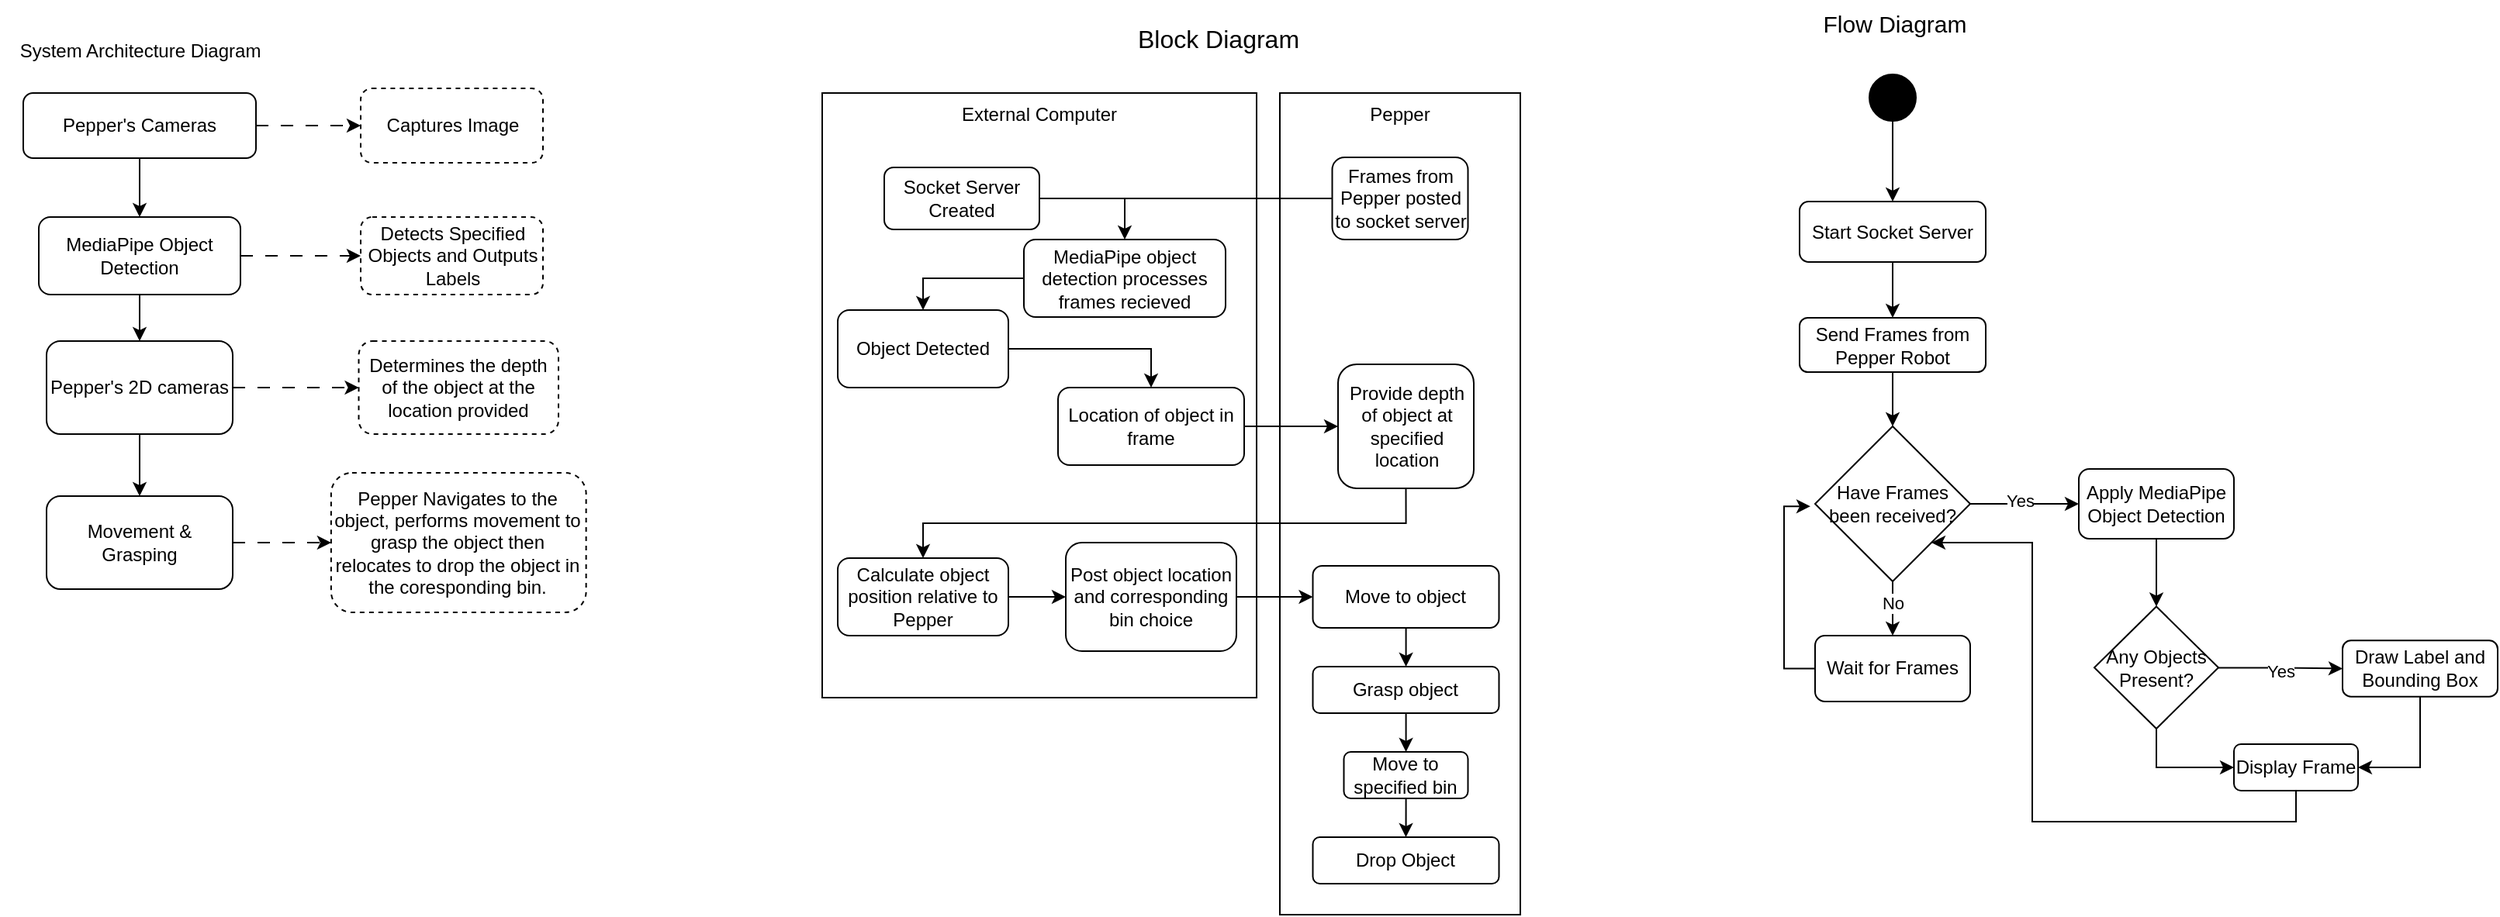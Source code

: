 <mxfile version="26.0.14">
  <diagram name="Page-1" id="d91iVZBktOoqk5Nxm2JA">
    <mxGraphModel dx="1195" dy="615" grid="1" gridSize="10" guides="1" tooltips="1" connect="1" arrows="1" fold="1" page="1" pageScale="1" pageWidth="827" pageHeight="1169" math="0" shadow="0">
      <root>
        <mxCell id="0" />
        <mxCell id="1" parent="0" />
        <mxCell id="hAFXoPp_balmU8CgIpgm-49" value="Pepper" style="rounded=0;whiteSpace=wrap;html=1;verticalAlign=top;" parent="1" vertex="1">
          <mxGeometry x="845" y="90" width="155" height="530" as="geometry" />
        </mxCell>
        <mxCell id="hAFXoPp_balmU8CgIpgm-47" value="External Computer" style="rounded=0;whiteSpace=wrap;html=1;verticalAlign=top;" parent="1" vertex="1">
          <mxGeometry x="550" y="90" width="280" height="390" as="geometry" />
        </mxCell>
        <mxCell id="hAFXoPp_balmU8CgIpgm-1" value="System Architecture Diagram" style="text;html=1;align=center;verticalAlign=middle;resizable=0;points=[];autosize=1;strokeColor=none;fillColor=none;" parent="1" vertex="1">
          <mxGeometry x="20" y="48" width="180" height="30" as="geometry" />
        </mxCell>
        <mxCell id="hAFXoPp_balmU8CgIpgm-16" style="edgeStyle=orthogonalEdgeStyle;rounded=0;orthogonalLoop=1;jettySize=auto;html=1;dashed=1;dashPattern=8 8;" parent="1" source="hAFXoPp_balmU8CgIpgm-4" target="hAFXoPp_balmU8CgIpgm-15" edge="1">
          <mxGeometry relative="1" as="geometry" />
        </mxCell>
        <mxCell id="hAFXoPp_balmU8CgIpgm-18" style="edgeStyle=orthogonalEdgeStyle;rounded=0;orthogonalLoop=1;jettySize=auto;html=1;entryX=0.5;entryY=0;entryDx=0;entryDy=0;" parent="1" source="hAFXoPp_balmU8CgIpgm-4" target="hAFXoPp_balmU8CgIpgm-5" edge="1">
          <mxGeometry relative="1" as="geometry" />
        </mxCell>
        <mxCell id="hAFXoPp_balmU8CgIpgm-4" value="Pepper&#39;s Cameras" style="rounded=1;whiteSpace=wrap;html=1;" parent="1" vertex="1">
          <mxGeometry x="35" y="90" width="150" height="42" as="geometry" />
        </mxCell>
        <mxCell id="hAFXoPp_balmU8CgIpgm-20" style="edgeStyle=orthogonalEdgeStyle;rounded=0;orthogonalLoop=1;jettySize=auto;html=1;entryX=0;entryY=0.5;entryDx=0;entryDy=0;dashed=1;dashPattern=8 8;" parent="1" source="hAFXoPp_balmU8CgIpgm-5" target="hAFXoPp_balmU8CgIpgm-19" edge="1">
          <mxGeometry relative="1" as="geometry" />
        </mxCell>
        <mxCell id="hAFXoPp_balmU8CgIpgm-23" style="edgeStyle=orthogonalEdgeStyle;rounded=0;orthogonalLoop=1;jettySize=auto;html=1;entryX=0.5;entryY=0;entryDx=0;entryDy=0;" parent="1" source="hAFXoPp_balmU8CgIpgm-5" target="hAFXoPp_balmU8CgIpgm-21" edge="1">
          <mxGeometry relative="1" as="geometry" />
        </mxCell>
        <mxCell id="hAFXoPp_balmU8CgIpgm-5" value="MediaPipe Object Detection" style="rounded=1;whiteSpace=wrap;html=1;" parent="1" vertex="1">
          <mxGeometry x="45" y="170" width="130" height="50" as="geometry" />
        </mxCell>
        <mxCell id="hAFXoPp_balmU8CgIpgm-15" value="Captures Image" style="rounded=1;whiteSpace=wrap;html=1;dashed=1;" parent="1" vertex="1">
          <mxGeometry x="252.5" y="87" width="117.5" height="48" as="geometry" />
        </mxCell>
        <mxCell id="hAFXoPp_balmU8CgIpgm-19" value="Detects Specified Objects and Outputs Labels" style="rounded=1;whiteSpace=wrap;html=1;dashed=1;" parent="1" vertex="1">
          <mxGeometry x="252.5" y="170" width="117.5" height="50" as="geometry" />
        </mxCell>
        <mxCell id="hAFXoPp_balmU8CgIpgm-24" style="edgeStyle=orthogonalEdgeStyle;rounded=0;orthogonalLoop=1;jettySize=auto;html=1;dashed=1;dashPattern=8 8;" parent="1" source="hAFXoPp_balmU8CgIpgm-21" target="hAFXoPp_balmU8CgIpgm-22" edge="1">
          <mxGeometry relative="1" as="geometry" />
        </mxCell>
        <mxCell id="hAFXoPp_balmU8CgIpgm-26" style="edgeStyle=orthogonalEdgeStyle;rounded=0;orthogonalLoop=1;jettySize=auto;html=1;entryX=0.5;entryY=0;entryDx=0;entryDy=0;" parent="1" source="hAFXoPp_balmU8CgIpgm-21" target="hAFXoPp_balmU8CgIpgm-25" edge="1">
          <mxGeometry relative="1" as="geometry" />
        </mxCell>
        <mxCell id="hAFXoPp_balmU8CgIpgm-21" value="Pepper&#39;s 2D cameras" style="rounded=1;whiteSpace=wrap;html=1;" parent="1" vertex="1">
          <mxGeometry x="50" y="250" width="120" height="60" as="geometry" />
        </mxCell>
        <mxCell id="hAFXoPp_balmU8CgIpgm-22" value="Determines the depth of the object at the location provided" style="rounded=1;whiteSpace=wrap;html=1;dashed=1;" parent="1" vertex="1">
          <mxGeometry x="251.25" y="250" width="128.75" height="60" as="geometry" />
        </mxCell>
        <mxCell id="hAFXoPp_balmU8CgIpgm-28" style="edgeStyle=orthogonalEdgeStyle;rounded=0;orthogonalLoop=1;jettySize=auto;html=1;dashed=1;dashPattern=8 8;" parent="1" source="hAFXoPp_balmU8CgIpgm-25" target="hAFXoPp_balmU8CgIpgm-27" edge="1">
          <mxGeometry relative="1" as="geometry" />
        </mxCell>
        <mxCell id="hAFXoPp_balmU8CgIpgm-25" value="Movement &amp;amp; Grasping" style="rounded=1;whiteSpace=wrap;html=1;" parent="1" vertex="1">
          <mxGeometry x="50" y="350" width="120" height="60" as="geometry" />
        </mxCell>
        <mxCell id="hAFXoPp_balmU8CgIpgm-27" value="Pepper Navigates to the object, performs movement to grasp the object then relocates to drop the object in the coresponding bin." style="rounded=1;whiteSpace=wrap;html=1;dashed=1;" parent="1" vertex="1">
          <mxGeometry x="233.44" y="335" width="164.37" height="90" as="geometry" />
        </mxCell>
        <mxCell id="hAFXoPp_balmU8CgIpgm-29" value="Block Diagram" style="text;html=1;align=center;verticalAlign=middle;resizable=0;points=[];autosize=1;strokeColor=none;fillColor=none;fontSize=16;" parent="1" vertex="1">
          <mxGeometry x="740" y="40" width="130" height="30" as="geometry" />
        </mxCell>
        <mxCell id="hAFXoPp_balmU8CgIpgm-50" style="edgeStyle=orthogonalEdgeStyle;rounded=0;orthogonalLoop=1;jettySize=auto;html=1;exitX=1;exitY=0.5;exitDx=0;exitDy=0;" parent="1" source="hAFXoPp_balmU8CgIpgm-30" target="hAFXoPp_balmU8CgIpgm-32" edge="1">
          <mxGeometry relative="1" as="geometry" />
        </mxCell>
        <mxCell id="hAFXoPp_balmU8CgIpgm-30" value="Socket Server Created" style="rounded=1;whiteSpace=wrap;html=1;" parent="1" vertex="1">
          <mxGeometry x="590" y="138" width="100" height="40" as="geometry" />
        </mxCell>
        <mxCell id="hAFXoPp_balmU8CgIpgm-53" style="edgeStyle=orthogonalEdgeStyle;rounded=0;orthogonalLoop=1;jettySize=auto;html=1;endArrow=none;endFill=0;" parent="1" source="hAFXoPp_balmU8CgIpgm-31" edge="1">
          <mxGeometry relative="1" as="geometry">
            <mxPoint x="700" y="158" as="targetPoint" />
          </mxGeometry>
        </mxCell>
        <mxCell id="hAFXoPp_balmU8CgIpgm-31" value="Frames from Pepper posted to socket server" style="rounded=1;whiteSpace=wrap;html=1;" parent="1" vertex="1">
          <mxGeometry x="878.75" y="131.5" width="87.5" height="53" as="geometry" />
        </mxCell>
        <mxCell id="hAFXoPp_balmU8CgIpgm-54" style="edgeStyle=orthogonalEdgeStyle;rounded=0;orthogonalLoop=1;jettySize=auto;html=1;entryX=0.5;entryY=0;entryDx=0;entryDy=0;" parent="1" source="hAFXoPp_balmU8CgIpgm-32" target="hAFXoPp_balmU8CgIpgm-35" edge="1">
          <mxGeometry relative="1" as="geometry" />
        </mxCell>
        <mxCell id="hAFXoPp_balmU8CgIpgm-32" value="MediaPipe object detection processes frames recieved" style="rounded=1;whiteSpace=wrap;html=1;" parent="1" vertex="1">
          <mxGeometry x="680" y="184.5" width="130" height="50" as="geometry" />
        </mxCell>
        <mxCell id="hAFXoPp_balmU8CgIpgm-63" style="edgeStyle=orthogonalEdgeStyle;rounded=0;orthogonalLoop=1;jettySize=auto;html=1;entryX=0.5;entryY=0;entryDx=0;entryDy=0;" parent="1" source="hAFXoPp_balmU8CgIpgm-35" target="hAFXoPp_balmU8CgIpgm-36" edge="1">
          <mxGeometry relative="1" as="geometry" />
        </mxCell>
        <mxCell id="hAFXoPp_balmU8CgIpgm-35" value="Object Detected" style="rounded=1;whiteSpace=wrap;html=1;" parent="1" vertex="1">
          <mxGeometry x="560" y="230" width="110" height="50" as="geometry" />
        </mxCell>
        <mxCell id="hAFXoPp_balmU8CgIpgm-56" style="edgeStyle=orthogonalEdgeStyle;rounded=0;orthogonalLoop=1;jettySize=auto;html=1;" parent="1" source="hAFXoPp_balmU8CgIpgm-36" target="hAFXoPp_balmU8CgIpgm-37" edge="1">
          <mxGeometry relative="1" as="geometry" />
        </mxCell>
        <mxCell id="hAFXoPp_balmU8CgIpgm-36" value="Location of object in frame" style="rounded=1;whiteSpace=wrap;html=1;" parent="1" vertex="1">
          <mxGeometry x="702" y="280" width="120" height="50" as="geometry" />
        </mxCell>
        <mxCell id="hAFXoPp_balmU8CgIpgm-57" style="edgeStyle=orthogonalEdgeStyle;rounded=0;orthogonalLoop=1;jettySize=auto;html=1;exitX=0.5;exitY=1;exitDx=0;exitDy=0;" parent="1" source="hAFXoPp_balmU8CgIpgm-37" target="hAFXoPp_balmU8CgIpgm-39" edge="1">
          <mxGeometry relative="1" as="geometry" />
        </mxCell>
        <mxCell id="hAFXoPp_balmU8CgIpgm-37" value="Provide depth of object at specified location" style="rounded=1;whiteSpace=wrap;html=1;" parent="1" vertex="1">
          <mxGeometry x="882.5" y="265" width="87.5" height="80" as="geometry" />
        </mxCell>
        <mxCell id="hAFXoPp_balmU8CgIpgm-64" style="edgeStyle=orthogonalEdgeStyle;rounded=0;orthogonalLoop=1;jettySize=auto;html=1;" parent="1" source="hAFXoPp_balmU8CgIpgm-39" target="hAFXoPp_balmU8CgIpgm-41" edge="1">
          <mxGeometry relative="1" as="geometry" />
        </mxCell>
        <mxCell id="hAFXoPp_balmU8CgIpgm-39" value="Calculate object position relative to Pepper" style="rounded=1;whiteSpace=wrap;html=1;" parent="1" vertex="1">
          <mxGeometry x="560" y="390" width="110" height="50" as="geometry" />
        </mxCell>
        <mxCell id="hAFXoPp_balmU8CgIpgm-65" style="edgeStyle=orthogonalEdgeStyle;rounded=0;orthogonalLoop=1;jettySize=auto;html=1;entryX=0;entryY=0.5;entryDx=0;entryDy=0;" parent="1" source="hAFXoPp_balmU8CgIpgm-41" target="hAFXoPp_balmU8CgIpgm-42" edge="1">
          <mxGeometry relative="1" as="geometry" />
        </mxCell>
        <mxCell id="hAFXoPp_balmU8CgIpgm-41" value="Post object location and corresponding bin choice" style="rounded=1;whiteSpace=wrap;html=1;" parent="1" vertex="1">
          <mxGeometry x="707" y="380" width="110" height="70" as="geometry" />
        </mxCell>
        <mxCell id="hAFXoPp_balmU8CgIpgm-60" style="edgeStyle=orthogonalEdgeStyle;rounded=0;orthogonalLoop=1;jettySize=auto;html=1;" parent="1" source="hAFXoPp_balmU8CgIpgm-42" target="hAFXoPp_balmU8CgIpgm-43" edge="1">
          <mxGeometry relative="1" as="geometry" />
        </mxCell>
        <mxCell id="hAFXoPp_balmU8CgIpgm-42" value="Move to object" style="rounded=1;whiteSpace=wrap;html=1;" parent="1" vertex="1">
          <mxGeometry x="866.25" y="395" width="120" height="40" as="geometry" />
        </mxCell>
        <mxCell id="hAFXoPp_balmU8CgIpgm-61" style="edgeStyle=orthogonalEdgeStyle;rounded=0;orthogonalLoop=1;jettySize=auto;html=1;" parent="1" source="hAFXoPp_balmU8CgIpgm-43" target="hAFXoPp_balmU8CgIpgm-44" edge="1">
          <mxGeometry relative="1" as="geometry" />
        </mxCell>
        <mxCell id="hAFXoPp_balmU8CgIpgm-43" value="Grasp object" style="rounded=1;whiteSpace=wrap;html=1;" parent="1" vertex="1">
          <mxGeometry x="866.25" y="460" width="120" height="30" as="geometry" />
        </mxCell>
        <mxCell id="hAFXoPp_balmU8CgIpgm-62" style="edgeStyle=orthogonalEdgeStyle;rounded=0;orthogonalLoop=1;jettySize=auto;html=1;entryX=0.5;entryY=0;entryDx=0;entryDy=0;" parent="1" source="hAFXoPp_balmU8CgIpgm-44" target="hAFXoPp_balmU8CgIpgm-45" edge="1">
          <mxGeometry relative="1" as="geometry" />
        </mxCell>
        <mxCell id="hAFXoPp_balmU8CgIpgm-44" value="Move to specified bin" style="rounded=1;whiteSpace=wrap;html=1;" parent="1" vertex="1">
          <mxGeometry x="886.25" y="515" width="80" height="30" as="geometry" />
        </mxCell>
        <mxCell id="hAFXoPp_balmU8CgIpgm-45" value="Drop Object" style="rounded=1;whiteSpace=wrap;html=1;" parent="1" vertex="1">
          <mxGeometry x="866.25" y="570" width="120" height="30" as="geometry" />
        </mxCell>
        <mxCell id="u87LNE0uiKQRKSDfqWR6-1" value="&lt;font style=&quot;font-size: 15px;&quot;&gt;Flow Diagram&lt;/font&gt;" style="text;html=1;align=center;verticalAlign=middle;resizable=0;points=[];autosize=1;strokeColor=none;fillColor=none;" vertex="1" parent="1">
          <mxGeometry x="1181" y="30" width="120" height="30" as="geometry" />
        </mxCell>
        <mxCell id="u87LNE0uiKQRKSDfqWR6-6" style="edgeStyle=orthogonalEdgeStyle;rounded=0;orthogonalLoop=1;jettySize=auto;html=1;entryX=0.5;entryY=0;entryDx=0;entryDy=0;" edge="1" parent="1" source="u87LNE0uiKQRKSDfqWR6-2" target="u87LNE0uiKQRKSDfqWR6-5">
          <mxGeometry relative="1" as="geometry" />
        </mxCell>
        <mxCell id="u87LNE0uiKQRKSDfqWR6-2" value="Start Socket Server" style="rounded=1;whiteSpace=wrap;html=1;" vertex="1" parent="1">
          <mxGeometry x="1180" y="160" width="120" height="39" as="geometry" />
        </mxCell>
        <mxCell id="u87LNE0uiKQRKSDfqWR6-4" style="edgeStyle=orthogonalEdgeStyle;rounded=0;orthogonalLoop=1;jettySize=auto;html=1;entryX=0.5;entryY=0;entryDx=0;entryDy=0;" edge="1" parent="1" source="u87LNE0uiKQRKSDfqWR6-3" target="u87LNE0uiKQRKSDfqWR6-2">
          <mxGeometry relative="1" as="geometry" />
        </mxCell>
        <mxCell id="u87LNE0uiKQRKSDfqWR6-3" value="" style="ellipse;fillColor=strokeColor;html=1;" vertex="1" parent="1">
          <mxGeometry x="1225" y="78" width="30" height="30" as="geometry" />
        </mxCell>
        <mxCell id="u87LNE0uiKQRKSDfqWR6-8" style="edgeStyle=orthogonalEdgeStyle;rounded=0;orthogonalLoop=1;jettySize=auto;html=1;entryX=0.5;entryY=0;entryDx=0;entryDy=0;" edge="1" parent="1" source="u87LNE0uiKQRKSDfqWR6-5" target="u87LNE0uiKQRKSDfqWR6-7">
          <mxGeometry relative="1" as="geometry" />
        </mxCell>
        <mxCell id="u87LNE0uiKQRKSDfqWR6-5" value="Send Frames from Pepper Robot" style="rounded=1;whiteSpace=wrap;html=1;" vertex="1" parent="1">
          <mxGeometry x="1180" y="235" width="120" height="35" as="geometry" />
        </mxCell>
        <mxCell id="u87LNE0uiKQRKSDfqWR6-12" style="edgeStyle=orthogonalEdgeStyle;rounded=0;orthogonalLoop=1;jettySize=auto;html=1;entryX=0.5;entryY=0;entryDx=0;entryDy=0;" edge="1" parent="1" source="u87LNE0uiKQRKSDfqWR6-7" target="u87LNE0uiKQRKSDfqWR6-9">
          <mxGeometry relative="1" as="geometry" />
        </mxCell>
        <mxCell id="u87LNE0uiKQRKSDfqWR6-14" value="No" style="edgeLabel;html=1;align=center;verticalAlign=middle;resizable=0;points=[];" vertex="1" connectable="0" parent="u87LNE0uiKQRKSDfqWR6-12">
          <mxGeometry x="-0.389" relative="1" as="geometry">
            <mxPoint as="offset" />
          </mxGeometry>
        </mxCell>
        <mxCell id="u87LNE0uiKQRKSDfqWR6-13" style="edgeStyle=orthogonalEdgeStyle;rounded=0;orthogonalLoop=1;jettySize=auto;html=1;" edge="1" parent="1" source="u87LNE0uiKQRKSDfqWR6-7" target="u87LNE0uiKQRKSDfqWR6-10">
          <mxGeometry relative="1" as="geometry" />
        </mxCell>
        <mxCell id="u87LNE0uiKQRKSDfqWR6-17" value="Yes" style="edgeLabel;html=1;align=center;verticalAlign=middle;resizable=0;points=[];" vertex="1" connectable="0" parent="u87LNE0uiKQRKSDfqWR6-13">
          <mxGeometry x="-0.092" y="2" relative="1" as="geometry">
            <mxPoint as="offset" />
          </mxGeometry>
        </mxCell>
        <mxCell id="u87LNE0uiKQRKSDfqWR6-7" value="Have Frames been received?" style="rhombus;whiteSpace=wrap;html=1;" vertex="1" parent="1">
          <mxGeometry x="1190" y="305" width="100" height="100" as="geometry" />
        </mxCell>
        <mxCell id="u87LNE0uiKQRKSDfqWR6-9" value="Wait for Frames" style="rounded=1;whiteSpace=wrap;html=1;" vertex="1" parent="1">
          <mxGeometry x="1190" y="440" width="100" height="42.5" as="geometry" />
        </mxCell>
        <mxCell id="u87LNE0uiKQRKSDfqWR6-19" style="edgeStyle=orthogonalEdgeStyle;rounded=0;orthogonalLoop=1;jettySize=auto;html=1;entryX=0.5;entryY=0;entryDx=0;entryDy=0;" edge="1" parent="1" source="u87LNE0uiKQRKSDfqWR6-10" target="u87LNE0uiKQRKSDfqWR6-16">
          <mxGeometry relative="1" as="geometry" />
        </mxCell>
        <mxCell id="u87LNE0uiKQRKSDfqWR6-10" value="Apply MediaPipe Object Detection" style="rounded=1;whiteSpace=wrap;html=1;" vertex="1" parent="1">
          <mxGeometry x="1360" y="332.5" width="100" height="45" as="geometry" />
        </mxCell>
        <mxCell id="u87LNE0uiKQRKSDfqWR6-15" style="edgeStyle=orthogonalEdgeStyle;rounded=0;orthogonalLoop=1;jettySize=auto;html=1;entryX=-0.03;entryY=0.516;entryDx=0;entryDy=0;entryPerimeter=0;exitX=0;exitY=0.5;exitDx=0;exitDy=0;" edge="1" parent="1" source="u87LNE0uiKQRKSDfqWR6-9" target="u87LNE0uiKQRKSDfqWR6-7">
          <mxGeometry relative="1" as="geometry">
            <Array as="points">
              <mxPoint x="1170" y="461" />
              <mxPoint x="1170" y="357" />
            </Array>
          </mxGeometry>
        </mxCell>
        <mxCell id="u87LNE0uiKQRKSDfqWR6-21" style="edgeStyle=orthogonalEdgeStyle;rounded=0;orthogonalLoop=1;jettySize=auto;html=1;entryX=0;entryY=0.5;entryDx=0;entryDy=0;" edge="1" parent="1" source="u87LNE0uiKQRKSDfqWR6-16" target="u87LNE0uiKQRKSDfqWR6-20">
          <mxGeometry relative="1" as="geometry" />
        </mxCell>
        <mxCell id="u87LNE0uiKQRKSDfqWR6-22" value="Yes" style="edgeLabel;html=1;align=center;verticalAlign=middle;resizable=0;points=[];" vertex="1" connectable="0" parent="u87LNE0uiKQRKSDfqWR6-21">
          <mxGeometry x="0.009" y="-1" relative="1" as="geometry">
            <mxPoint as="offset" />
          </mxGeometry>
        </mxCell>
        <mxCell id="u87LNE0uiKQRKSDfqWR6-25" style="edgeStyle=orthogonalEdgeStyle;rounded=0;orthogonalLoop=1;jettySize=auto;html=1;entryX=0;entryY=0.5;entryDx=0;entryDy=0;exitX=0.5;exitY=1;exitDx=0;exitDy=0;" edge="1" parent="1" source="u87LNE0uiKQRKSDfqWR6-16" target="u87LNE0uiKQRKSDfqWR6-23">
          <mxGeometry relative="1" as="geometry" />
        </mxCell>
        <mxCell id="u87LNE0uiKQRKSDfqWR6-16" value="Any Objects Present?" style="rhombus;whiteSpace=wrap;html=1;" vertex="1" parent="1">
          <mxGeometry x="1370" y="421.25" width="80" height="78.75" as="geometry" />
        </mxCell>
        <mxCell id="u87LNE0uiKQRKSDfqWR6-24" style="edgeStyle=orthogonalEdgeStyle;rounded=0;orthogonalLoop=1;jettySize=auto;html=1;entryX=1;entryY=0.5;entryDx=0;entryDy=0;" edge="1" parent="1" source="u87LNE0uiKQRKSDfqWR6-20" target="u87LNE0uiKQRKSDfqWR6-23">
          <mxGeometry relative="1" as="geometry" />
        </mxCell>
        <mxCell id="u87LNE0uiKQRKSDfqWR6-20" value="Draw Label and Bounding Box" style="rounded=1;whiteSpace=wrap;html=1;" vertex="1" parent="1">
          <mxGeometry x="1530" y="443.13" width="100" height="36.25" as="geometry" />
        </mxCell>
        <mxCell id="u87LNE0uiKQRKSDfqWR6-26" style="edgeStyle=orthogonalEdgeStyle;rounded=0;orthogonalLoop=1;jettySize=auto;html=1;entryX=1;entryY=1;entryDx=0;entryDy=0;" edge="1" parent="1" source="u87LNE0uiKQRKSDfqWR6-23" target="u87LNE0uiKQRKSDfqWR6-7">
          <mxGeometry relative="1" as="geometry">
            <Array as="points">
              <mxPoint x="1500" y="560" />
              <mxPoint x="1330" y="560" />
              <mxPoint x="1330" y="380" />
            </Array>
          </mxGeometry>
        </mxCell>
        <mxCell id="u87LNE0uiKQRKSDfqWR6-23" value="Display Frame" style="rounded=1;whiteSpace=wrap;html=1;" vertex="1" parent="1">
          <mxGeometry x="1460" y="510" width="80" height="30" as="geometry" />
        </mxCell>
      </root>
    </mxGraphModel>
  </diagram>
</mxfile>
